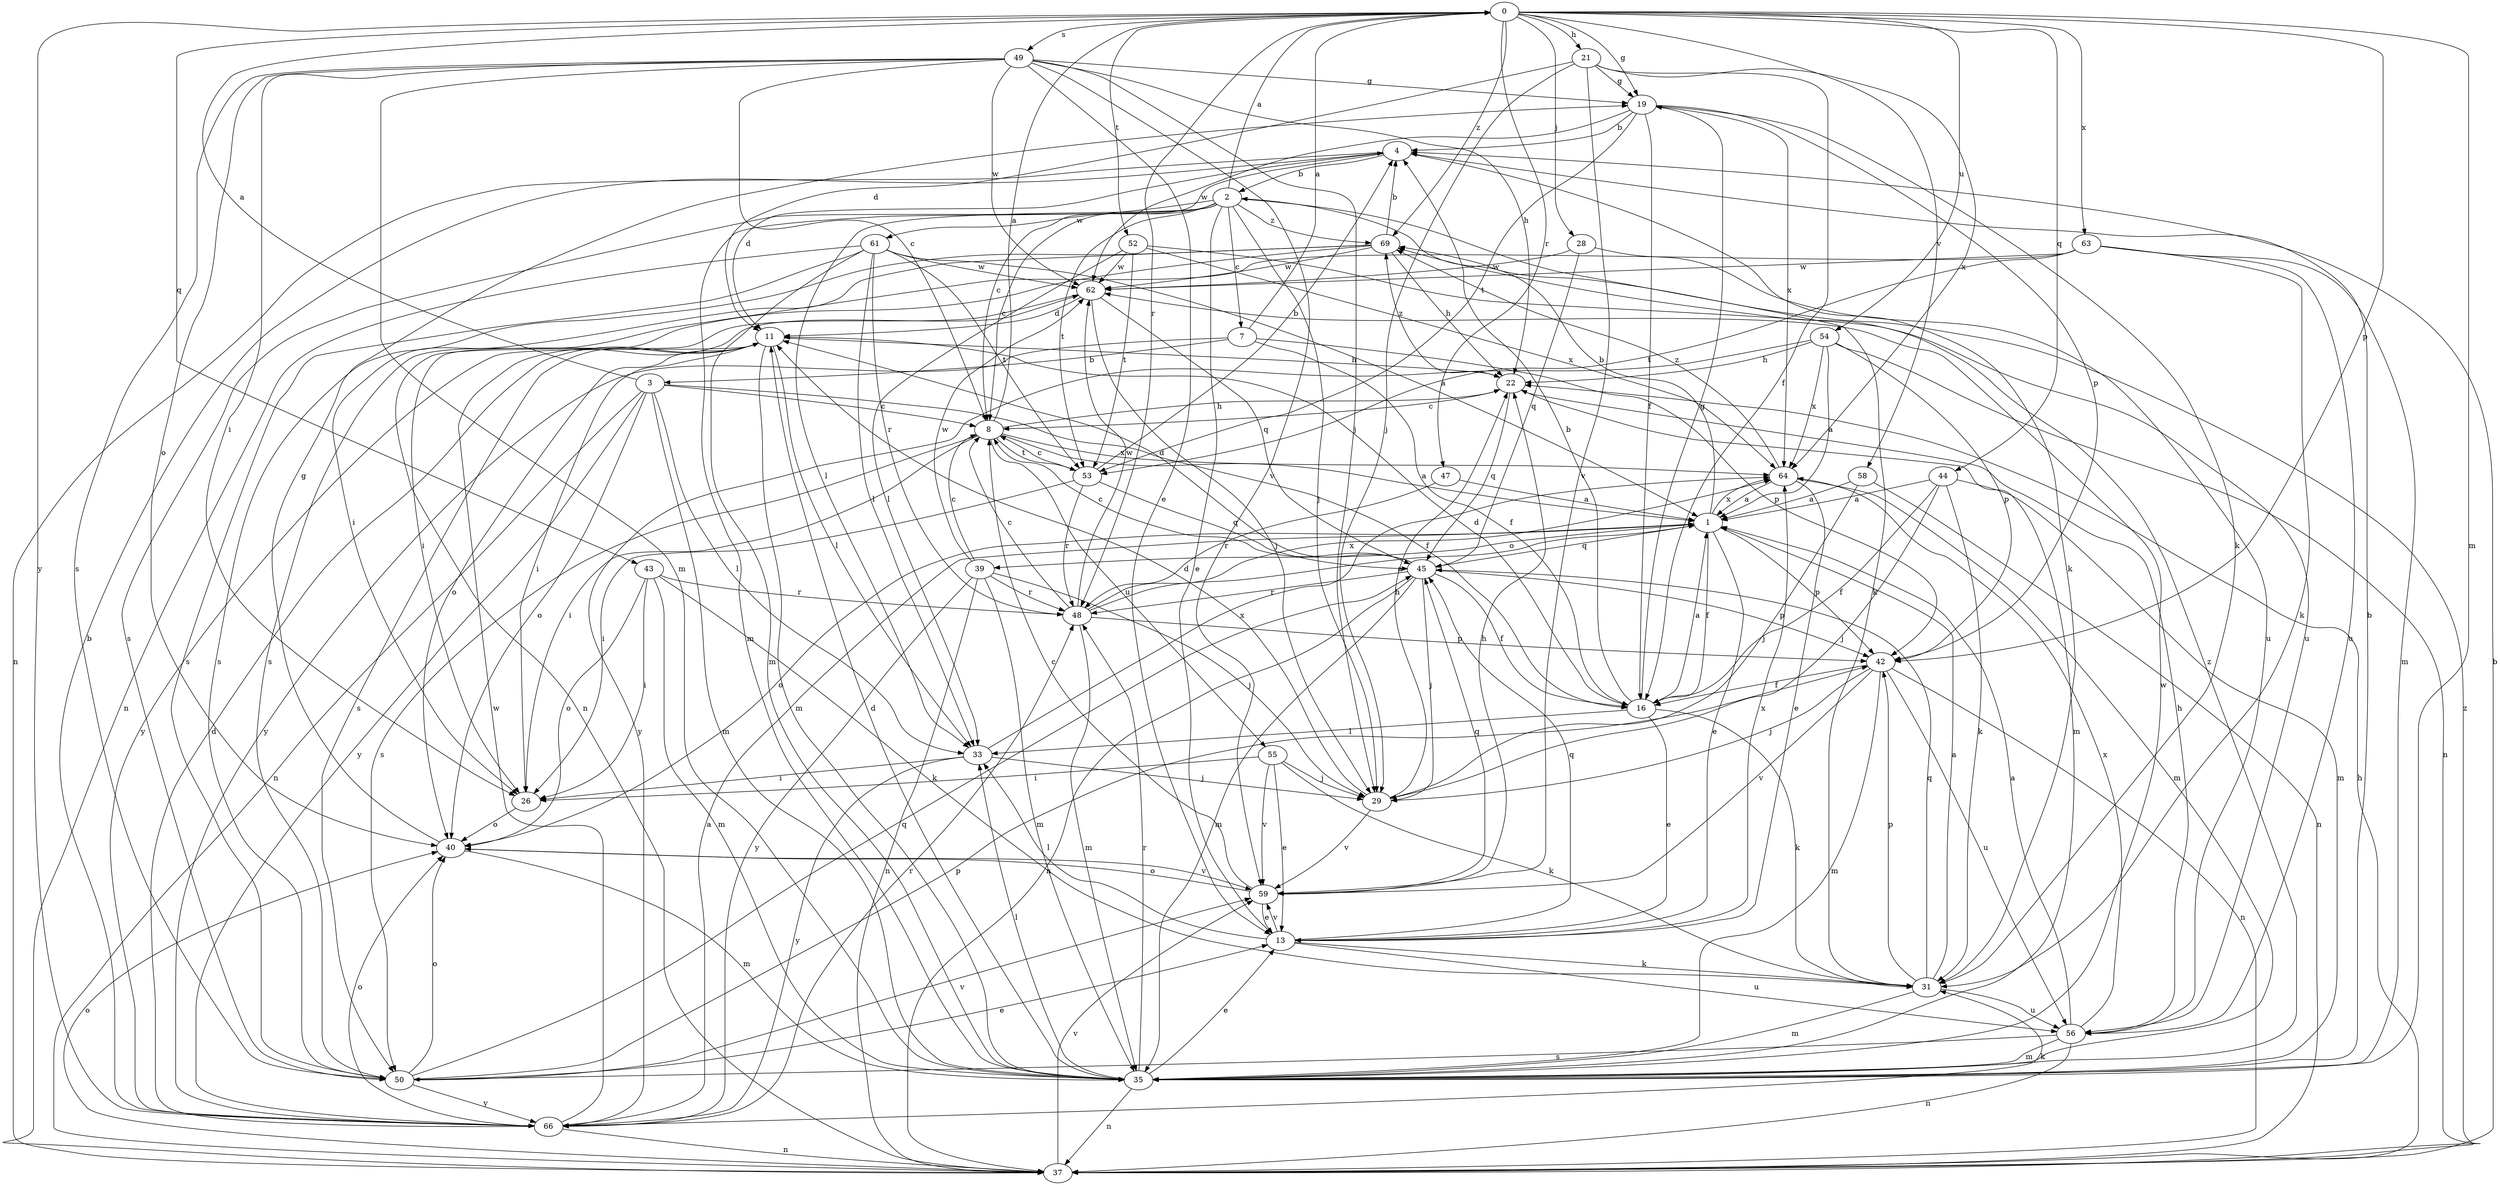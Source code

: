 strict digraph  {
0;
1;
2;
3;
4;
7;
8;
11;
13;
16;
19;
21;
22;
26;
28;
29;
31;
33;
35;
37;
39;
40;
42;
43;
44;
45;
47;
48;
49;
50;
52;
53;
54;
55;
56;
58;
59;
61;
62;
63;
64;
66;
69;
0 -> 19  [label=g];
0 -> 21  [label=h];
0 -> 28  [label=j];
0 -> 35  [label=m];
0 -> 42  [label=p];
0 -> 43  [label=q];
0 -> 44  [label=q];
0 -> 47  [label=r];
0 -> 48  [label=r];
0 -> 49  [label=s];
0 -> 52  [label=t];
0 -> 54  [label=u];
0 -> 58  [label=v];
0 -> 63  [label=x];
0 -> 66  [label=y];
0 -> 69  [label=z];
1 -> 2  [label=b];
1 -> 13  [label=e];
1 -> 16  [label=f];
1 -> 39  [label=o];
1 -> 40  [label=o];
1 -> 42  [label=p];
1 -> 45  [label=q];
1 -> 64  [label=x];
2 -> 0  [label=a];
2 -> 7  [label=c];
2 -> 8  [label=c];
2 -> 13  [label=e];
2 -> 29  [label=j];
2 -> 31  [label=k];
2 -> 33  [label=l];
2 -> 35  [label=m];
2 -> 50  [label=s];
2 -> 53  [label=t];
2 -> 61  [label=w];
2 -> 69  [label=z];
3 -> 0  [label=a];
3 -> 8  [label=c];
3 -> 16  [label=f];
3 -> 33  [label=l];
3 -> 35  [label=m];
3 -> 37  [label=n];
3 -> 40  [label=o];
3 -> 66  [label=y];
4 -> 2  [label=b];
4 -> 8  [label=c];
4 -> 11  [label=d];
4 -> 31  [label=k];
4 -> 37  [label=n];
7 -> 0  [label=a];
7 -> 3  [label=b];
7 -> 16  [label=f];
7 -> 42  [label=p];
7 -> 66  [label=y];
8 -> 0  [label=a];
8 -> 1  [label=a];
8 -> 22  [label=h];
8 -> 26  [label=i];
8 -> 50  [label=s];
8 -> 53  [label=t];
8 -> 55  [label=u];
8 -> 64  [label=x];
11 -> 22  [label=h];
11 -> 26  [label=i];
11 -> 33  [label=l];
11 -> 35  [label=m];
11 -> 40  [label=o];
11 -> 50  [label=s];
11 -> 66  [label=y];
13 -> 31  [label=k];
13 -> 33  [label=l];
13 -> 45  [label=q];
13 -> 56  [label=u];
13 -> 59  [label=v];
13 -> 64  [label=x];
16 -> 1  [label=a];
16 -> 4  [label=b];
16 -> 11  [label=d];
16 -> 13  [label=e];
16 -> 19  [label=g];
16 -> 31  [label=k];
16 -> 33  [label=l];
19 -> 4  [label=b];
19 -> 16  [label=f];
19 -> 31  [label=k];
19 -> 42  [label=p];
19 -> 53  [label=t];
19 -> 62  [label=w];
19 -> 64  [label=x];
21 -> 11  [label=d];
21 -> 16  [label=f];
21 -> 19  [label=g];
21 -> 29  [label=j];
21 -> 59  [label=v];
21 -> 64  [label=x];
22 -> 8  [label=c];
22 -> 35  [label=m];
22 -> 45  [label=q];
22 -> 69  [label=z];
26 -> 40  [label=o];
28 -> 45  [label=q];
28 -> 56  [label=u];
28 -> 62  [label=w];
29 -> 11  [label=d];
29 -> 22  [label=h];
29 -> 59  [label=v];
31 -> 1  [label=a];
31 -> 35  [label=m];
31 -> 42  [label=p];
31 -> 45  [label=q];
31 -> 56  [label=u];
33 -> 26  [label=i];
33 -> 29  [label=j];
33 -> 64  [label=x];
33 -> 66  [label=y];
35 -> 4  [label=b];
35 -> 11  [label=d];
35 -> 13  [label=e];
35 -> 33  [label=l];
35 -> 37  [label=n];
35 -> 48  [label=r];
35 -> 62  [label=w];
35 -> 69  [label=z];
37 -> 4  [label=b];
37 -> 22  [label=h];
37 -> 40  [label=o];
37 -> 59  [label=v];
37 -> 69  [label=z];
39 -> 8  [label=c];
39 -> 29  [label=j];
39 -> 35  [label=m];
39 -> 37  [label=n];
39 -> 48  [label=r];
39 -> 62  [label=w];
39 -> 66  [label=y];
40 -> 19  [label=g];
40 -> 35  [label=m];
40 -> 59  [label=v];
42 -> 16  [label=f];
42 -> 29  [label=j];
42 -> 35  [label=m];
42 -> 37  [label=n];
42 -> 56  [label=u];
42 -> 59  [label=v];
43 -> 26  [label=i];
43 -> 31  [label=k];
43 -> 35  [label=m];
43 -> 40  [label=o];
43 -> 48  [label=r];
44 -> 1  [label=a];
44 -> 16  [label=f];
44 -> 29  [label=j];
44 -> 31  [label=k];
44 -> 35  [label=m];
45 -> 8  [label=c];
45 -> 11  [label=d];
45 -> 16  [label=f];
45 -> 29  [label=j];
45 -> 35  [label=m];
45 -> 37  [label=n];
45 -> 42  [label=p];
45 -> 48  [label=r];
47 -> 1  [label=a];
47 -> 48  [label=r];
48 -> 1  [label=a];
48 -> 8  [label=c];
48 -> 35  [label=m];
48 -> 42  [label=p];
48 -> 62  [label=w];
48 -> 64  [label=x];
49 -> 8  [label=c];
49 -> 13  [label=e];
49 -> 19  [label=g];
49 -> 22  [label=h];
49 -> 26  [label=i];
49 -> 29  [label=j];
49 -> 35  [label=m];
49 -> 40  [label=o];
49 -> 50  [label=s];
49 -> 59  [label=v];
49 -> 62  [label=w];
50 -> 13  [label=e];
50 -> 40  [label=o];
50 -> 42  [label=p];
50 -> 45  [label=q];
50 -> 59  [label=v];
50 -> 66  [label=y];
52 -> 33  [label=l];
52 -> 53  [label=t];
52 -> 56  [label=u];
52 -> 62  [label=w];
52 -> 64  [label=x];
53 -> 4  [label=b];
53 -> 8  [label=c];
53 -> 26  [label=i];
53 -> 45  [label=q];
53 -> 48  [label=r];
54 -> 1  [label=a];
54 -> 22  [label=h];
54 -> 37  [label=n];
54 -> 42  [label=p];
54 -> 64  [label=x];
54 -> 66  [label=y];
55 -> 13  [label=e];
55 -> 26  [label=i];
55 -> 29  [label=j];
55 -> 31  [label=k];
55 -> 59  [label=v];
56 -> 1  [label=a];
56 -> 22  [label=h];
56 -> 35  [label=m];
56 -> 37  [label=n];
56 -> 50  [label=s];
56 -> 64  [label=x];
58 -> 1  [label=a];
58 -> 29  [label=j];
58 -> 37  [label=n];
59 -> 8  [label=c];
59 -> 13  [label=e];
59 -> 22  [label=h];
59 -> 40  [label=o];
59 -> 45  [label=q];
61 -> 1  [label=a];
61 -> 33  [label=l];
61 -> 35  [label=m];
61 -> 37  [label=n];
61 -> 48  [label=r];
61 -> 50  [label=s];
61 -> 53  [label=t];
61 -> 62  [label=w];
62 -> 11  [label=d];
62 -> 26  [label=i];
62 -> 29  [label=j];
62 -> 45  [label=q];
63 -> 31  [label=k];
63 -> 35  [label=m];
63 -> 50  [label=s];
63 -> 53  [label=t];
63 -> 56  [label=u];
63 -> 62  [label=w];
64 -> 1  [label=a];
64 -> 13  [label=e];
64 -> 35  [label=m];
64 -> 69  [label=z];
66 -> 1  [label=a];
66 -> 4  [label=b];
66 -> 11  [label=d];
66 -> 31  [label=k];
66 -> 37  [label=n];
66 -> 40  [label=o];
66 -> 48  [label=r];
66 -> 62  [label=w];
69 -> 4  [label=b];
69 -> 22  [label=h];
69 -> 26  [label=i];
69 -> 37  [label=n];
69 -> 50  [label=s];
69 -> 62  [label=w];
}

